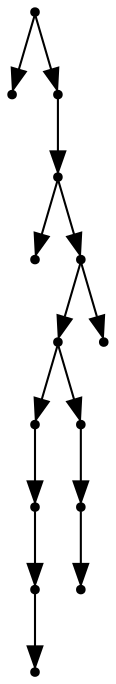 digraph {
  14 [shape=point];
  0 [shape=point];
  13 [shape=point];
  12 [shape=point];
  1 [shape=point];
  11 [shape=point];
  9 [shape=point];
  5 [shape=point];
  4 [shape=point];
  3 [shape=point];
  2 [shape=point];
  8 [shape=point];
  7 [shape=point];
  6 [shape=point];
  10 [shape=point];
14 -> 0;
14 -> 13;
13 -> 12;
12 -> 1;
12 -> 11;
11 -> 9;
9 -> 5;
5 -> 4;
4 -> 3;
3 -> 2;
9 -> 8;
8 -> 7;
7 -> 6;
11 -> 10;
}
